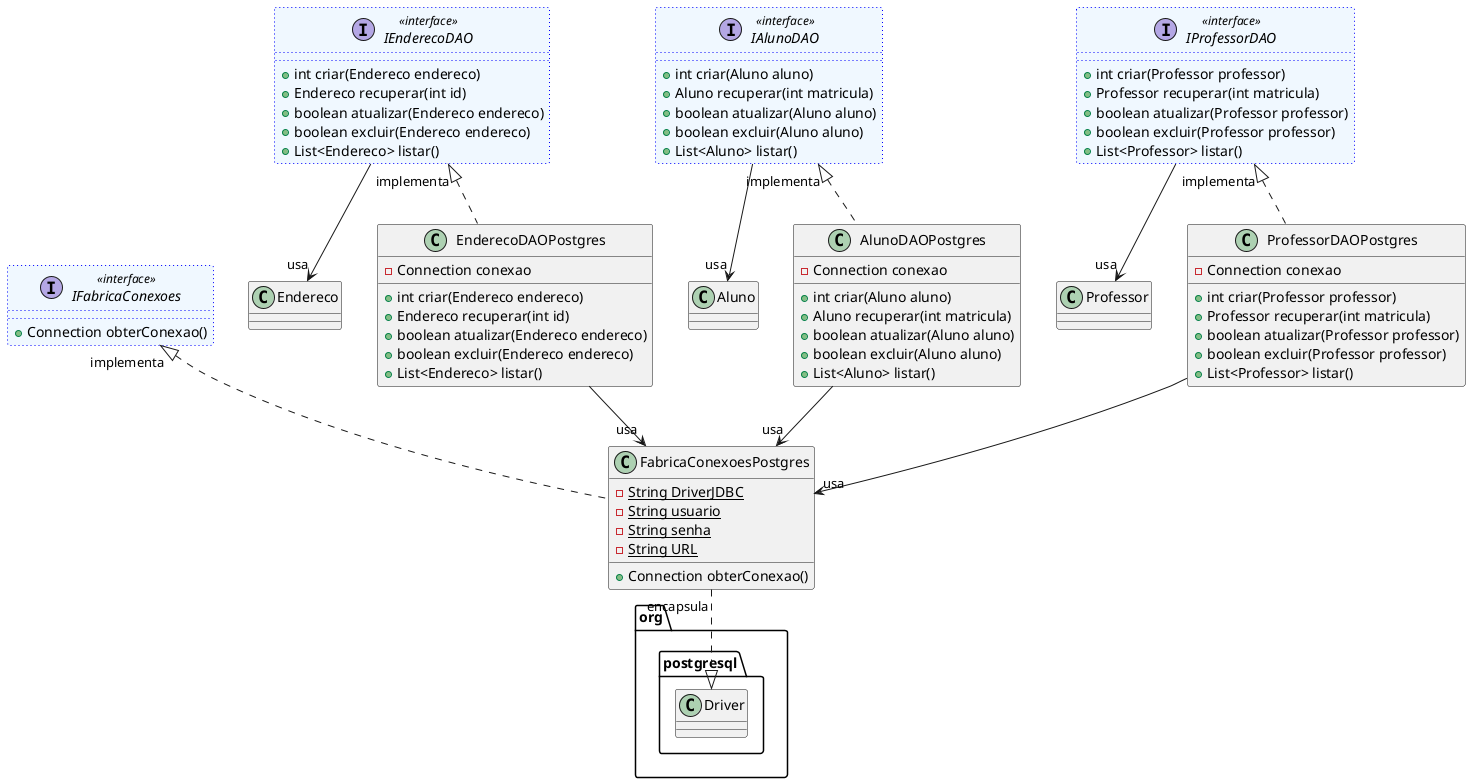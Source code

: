 @startuml AcademicoPersistencia

    Interface IFabricaConexoes <<interface>> #aliceblue ##[dotted]blue {
		+ Connection obterConexao()
	}

    class FabricaConexoesPostgres {
        - {static} String DriverJDBC
        - {static} String usuario
        - {static} String senha
        - {static} String URL

        + Connection obterConexao()
    }

    Class org.postgresql.Driver

    IFabricaConexoes "implementa" <|.. FabricaConexoesPostgres

    FabricaConexoesPostgres "encapsula" ..|>  org.postgresql.Driver

    Class Endereco

    Interface IEnderecoDAO <<interface>> #aliceblue ##[dotted]blue {
        + int criar(Endereco endereco)
        + Endereco recuperar(int id)
        + boolean atualizar(Endereco endereco)
        + boolean excluir(Endereco endereco)
        + List<Endereco> listar()
    }

    class EnderecoDAOPostgres {
        - Connection conexao

        + int criar(Endereco endereco)
        + Endereco recuperar(int id)
        + boolean atualizar(Endereco endereco)
        + boolean excluir(Endereco endereco)
        + List<Endereco> listar()
    }

    IEnderecoDAO "implementa" <|.. EnderecoDAOPostgres
    IEnderecoDAO --> "usa" Endereco
    EnderecoDAOPostgres --> "usa" FabricaConexoesPostgres

    Class Aluno

    Interface IAlunoDAO <<interface>> #aliceblue ##[dotted]blue {
        + int criar(Aluno aluno)
        + Aluno recuperar(int matricula)
        + boolean atualizar(Aluno aluno)
        + boolean excluir(Aluno aluno)
        + List<Aluno> listar()
    }

    class AlunoDAOPostgres {
        - Connection conexao

        + int criar(Aluno aluno)
        + Aluno recuperar(int matricula)
        + boolean atualizar(Aluno aluno)
        + boolean excluir(Aluno aluno)
        + List<Aluno> listar()
    }

    IAlunoDAO "implementa" <|.. AlunoDAOPostgres
	IAlunoDAO --> "usa" Aluno
	AlunoDAOPostgres --> "usa" FabricaConexoesPostgres

    Class Professor

    Interface IProfessorDAO <<interface>> #aliceblue ##[dotted]blue {
        + int criar(Professor professor)
        + Professor recuperar(int matricula)
        + boolean atualizar(Professor professor)
        + boolean excluir(Professor professor)
        + List<Professor> listar()
    }

    class ProfessorDAOPostgres {
        - Connection conexao

        + int criar(Professor professor)
        + Professor recuperar(int matricula)
        + boolean atualizar(Professor professor)
        + boolean excluir(Professor professor)
        + List<Professor> listar()
    }

    IProfessorDAO "implementa" <|.. ProfessorDAOPostgres
	IProfessorDAO --> "usa" Professor
	ProfessorDAOPostgres --> "usa" FabricaConexoesPostgres

@enduml AcademicoPersistencia